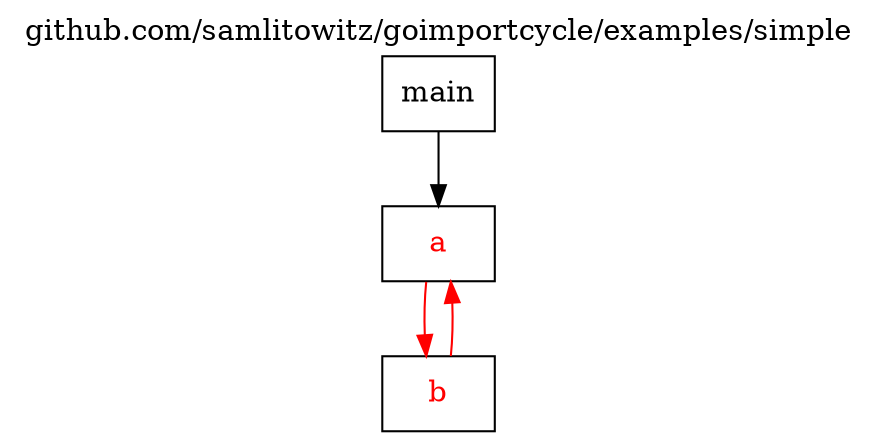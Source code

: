 digraph {
	labelloc="t";
	label="github.com/samlitowitz/goimportcycle/examples/simple";
	rankdir="TB";
	node [shape="rect"];

	"pkg_a" [label="a", style="filled", fontcolor="#ff0000", fillcolor="#ffffff"];
	"pkg_b" [label="b", style="filled", fontcolor="#ff0000", fillcolor="#ffffff"];
	"pkg_main" [label="main", style="filled", fontcolor="#000000", fillcolor="#ffffff"];
	"pkg_a" -> "pkg_b" [color="#ff0000"];
	"pkg_b" -> "pkg_a" [color="#ff0000"];
	"pkg_main" -> "pkg_a" [color="#000000"];
}
